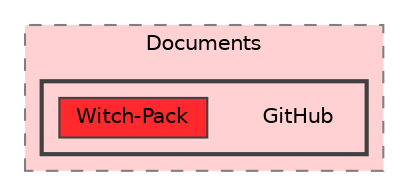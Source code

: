 digraph "C:/Users/PC/Documents/GitHub"
{
 // LATEX_PDF_SIZE
  bgcolor="transparent";
  edge [fontname=Helvetica,fontsize=10,labelfontname=Helvetica,labelfontsize=10];
  node [fontname=Helvetica,fontsize=10,shape=box,height=0.2,width=0.4];
  compound=true
  subgraph clusterdir_fed9e34e0852fa13cca0758a16d254ce {
    graph [ bgcolor="#ffd1d2", pencolor="grey50", label="Documents", fontname=Helvetica,fontsize=10 style="filled,dashed", URL="dir_fed9e34e0852fa13cca0758a16d254ce.html",tooltip=""]
  subgraph clusterdir_fe7cc7079c6c8a8eeaa3c7f5497b24bd {
    graph [ bgcolor="#ffd1d2", pencolor="grey25", label="", fontname=Helvetica,fontsize=10 style="filled,bold", URL="dir_fe7cc7079c6c8a8eeaa3c7f5497b24bd.html",tooltip=""]
    dir_fe7cc7079c6c8a8eeaa3c7f5497b24bd [shape=plaintext, label="GitHub"];
  dir_68f2231b2d01402ffe77245d31b04f91 [label="Witch-Pack", fillcolor="#fe292d", color="grey25", style="filled", URL="dir_68f2231b2d01402ffe77245d31b04f91.html",tooltip=""];
  }
  }
}
